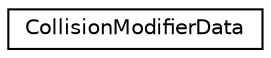 digraph G
{
  edge [fontname="Helvetica",fontsize="10",labelfontname="Helvetica",labelfontsize="10"];
  node [fontname="Helvetica",fontsize="10",shape=record];
  rankdir=LR;
  Node1 [label="CollisionModifierData",height=0.2,width=0.4,color="black", fillcolor="white", style="filled",URL="$d7/d2f/structCollisionModifierData.html"];
}
